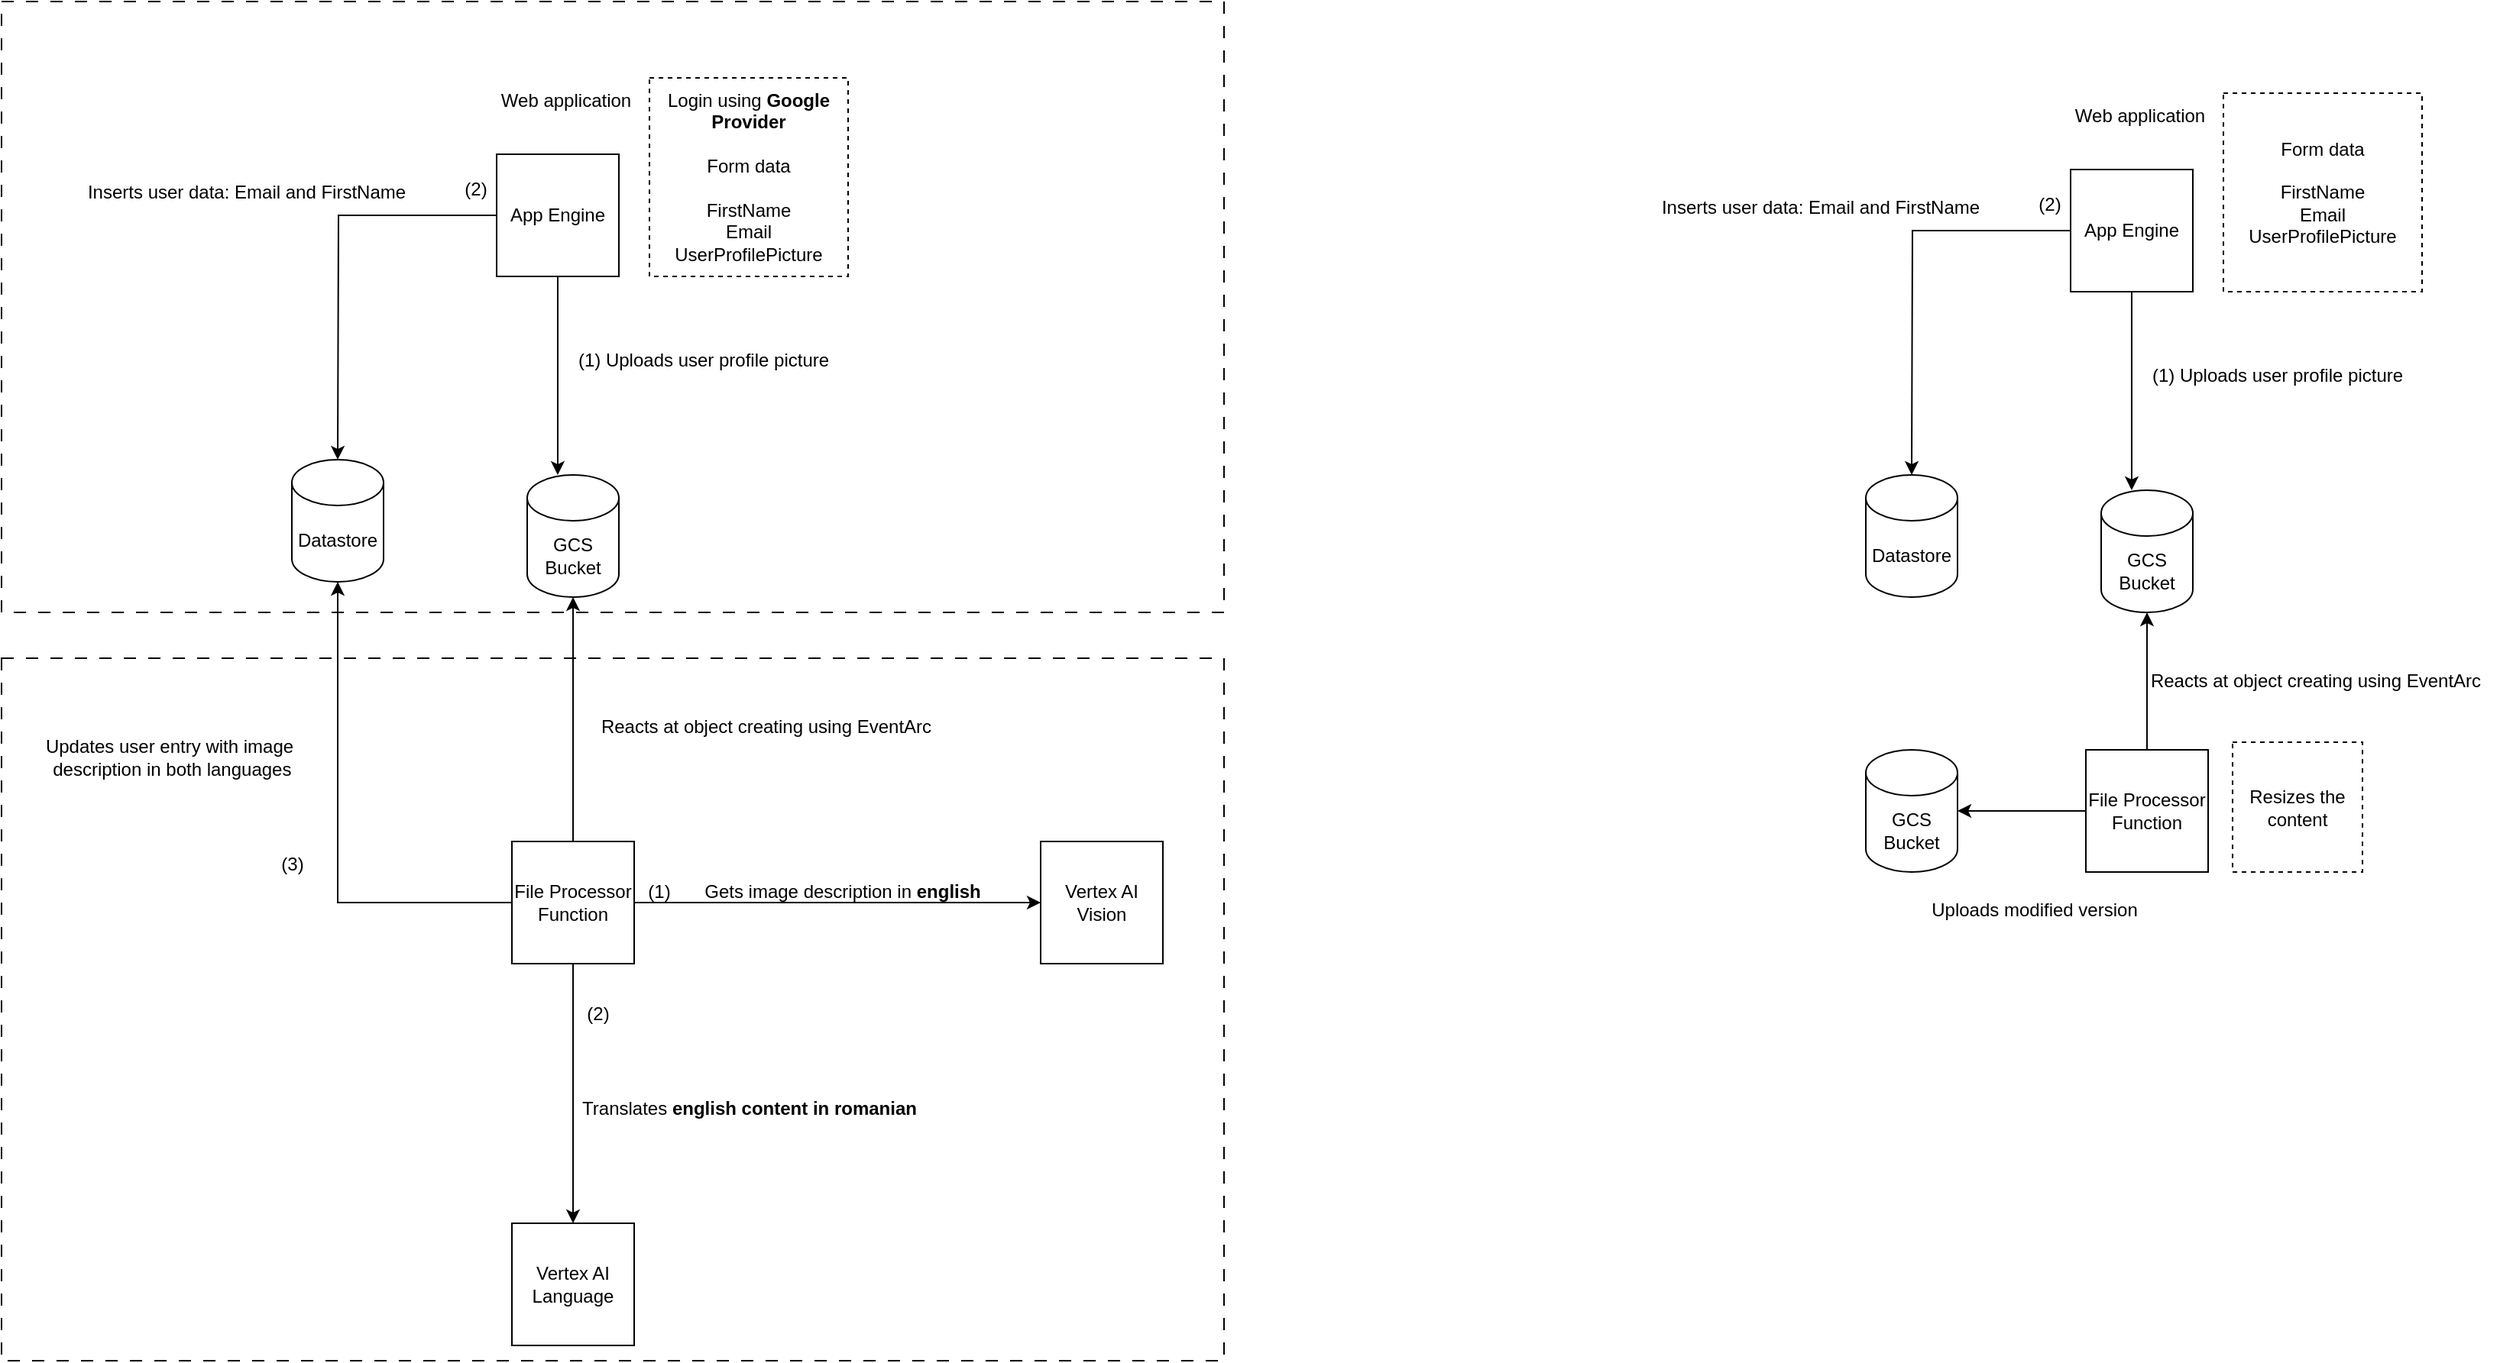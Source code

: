 <mxfile version="24.7.8">
  <diagram name="Pagina-1" id="EP4X0_UBz4R19k_vQG4n">
    <mxGraphModel dx="1444" dy="842" grid="1" gridSize="10" guides="1" tooltips="1" connect="1" arrows="1" fold="1" page="1" pageScale="1" pageWidth="827" pageHeight="1169" math="0" shadow="0">
      <root>
        <mxCell id="0" />
        <mxCell id="1" parent="0" />
        <mxCell id="6kfx1oL6hog9nXVYrXuV-2" value="Web application" style="text;html=1;align=center;verticalAlign=middle;resizable=0;points=[];autosize=1;strokeColor=none;fillColor=none;" parent="1" vertex="1">
          <mxGeometry x="364" y="210" width="110" height="30" as="geometry" />
        </mxCell>
        <mxCell id="6kfx1oL6hog9nXVYrXuV-4" value="Login using &lt;b&gt;Google Provider&lt;/b&gt;&lt;br&gt;&lt;br&gt;Form data&lt;div&gt;&lt;br&gt;&lt;div&gt;FirstName&lt;/div&gt;&lt;div&gt;Email&lt;br&gt;UserProfilePicture&lt;/div&gt;&lt;/div&gt;" style="whiteSpace=wrap;html=1;aspect=fixed;dashed=1;" parent="1" vertex="1">
          <mxGeometry x="474" y="210" width="130" height="130" as="geometry" />
        </mxCell>
        <mxCell id="6kfx1oL6hog9nXVYrXuV-10" style="edgeStyle=orthogonalEdgeStyle;rounded=0;orthogonalLoop=1;jettySize=auto;html=1;" parent="1" source="6kfx1oL6hog9nXVYrXuV-6" edge="1">
          <mxGeometry relative="1" as="geometry">
            <mxPoint x="270" y="460" as="targetPoint" />
          </mxGeometry>
        </mxCell>
        <mxCell id="MmVu8qTS6iBjCmXcakrQ-2" style="edgeStyle=orthogonalEdgeStyle;rounded=0;orthogonalLoop=1;jettySize=auto;html=1;entryX=0.333;entryY=0;entryDx=0;entryDy=0;entryPerimeter=0;" parent="1" source="6kfx1oL6hog9nXVYrXuV-6" target="MmVu8qTS6iBjCmXcakrQ-1" edge="1">
          <mxGeometry relative="1" as="geometry" />
        </mxCell>
        <mxCell id="6kfx1oL6hog9nXVYrXuV-6" value="App Engine" style="whiteSpace=wrap;html=1;aspect=fixed;" parent="1" vertex="1">
          <mxGeometry x="374" y="260" width="80" height="80" as="geometry" />
        </mxCell>
        <mxCell id="6kfx1oL6hog9nXVYrXuV-11" value="Datastore" style="shape=cylinder3;whiteSpace=wrap;html=1;boundedLbl=1;backgroundOutline=1;size=15;" parent="1" vertex="1">
          <mxGeometry x="240" y="460" width="60" height="80" as="geometry" />
        </mxCell>
        <mxCell id="m5ARnOpKfL_dBytGCmh--3" value="" style="edgeStyle=orthogonalEdgeStyle;rounded=0;orthogonalLoop=1;jettySize=auto;html=1;" parent="1" source="6kfx1oL6hog9nXVYrXuV-16" target="m5ARnOpKfL_dBytGCmh--2" edge="1">
          <mxGeometry relative="1" as="geometry" />
        </mxCell>
        <mxCell id="m5ARnOpKfL_dBytGCmh--8" value="" style="edgeStyle=orthogonalEdgeStyle;rounded=0;orthogonalLoop=1;jettySize=auto;html=1;" parent="1" source="6kfx1oL6hog9nXVYrXuV-16" target="m5ARnOpKfL_dBytGCmh--7" edge="1">
          <mxGeometry relative="1" as="geometry" />
        </mxCell>
        <mxCell id="6kfx1oL6hog9nXVYrXuV-16" value="File Processor Function" style="whiteSpace=wrap;html=1;aspect=fixed;" parent="1" vertex="1">
          <mxGeometry x="384" y="710" width="80" height="80" as="geometry" />
        </mxCell>
        <mxCell id="6kfx1oL6hog9nXVYrXuV-18" value="Reacts at object creating using EventArc" style="text;html=1;align=center;verticalAlign=middle;resizable=0;points=[];autosize=1;strokeColor=none;fillColor=none;" parent="1" vertex="1">
          <mxGeometry x="430" y="620" width="240" height="30" as="geometry" />
        </mxCell>
        <mxCell id="MmVu8qTS6iBjCmXcakrQ-1" value="GCS&lt;br&gt;Bucket" style="shape=cylinder3;whiteSpace=wrap;html=1;boundedLbl=1;backgroundOutline=1;size=15;" parent="1" vertex="1">
          <mxGeometry x="394" y="470" width="60" height="80" as="geometry" />
        </mxCell>
        <mxCell id="m5ARnOpKfL_dBytGCmh--1" style="edgeStyle=orthogonalEdgeStyle;rounded=0;orthogonalLoop=1;jettySize=auto;html=1;entryX=0.5;entryY=1;entryDx=0;entryDy=0;entryPerimeter=0;" parent="1" source="6kfx1oL6hog9nXVYrXuV-16" target="MmVu8qTS6iBjCmXcakrQ-1" edge="1">
          <mxGeometry relative="1" as="geometry" />
        </mxCell>
        <mxCell id="m5ARnOpKfL_dBytGCmh--2" value="Vertex AI Vision" style="whiteSpace=wrap;html=1;aspect=fixed;" parent="1" vertex="1">
          <mxGeometry x="730" y="710" width="80" height="80" as="geometry" />
        </mxCell>
        <mxCell id="m5ARnOpKfL_dBytGCmh--4" value="Gets image description in &lt;b&gt;english&lt;/b&gt;" style="text;html=1;align=center;verticalAlign=middle;resizable=0;points=[];autosize=1;strokeColor=none;fillColor=none;" parent="1" vertex="1">
          <mxGeometry x="500" y="728" width="200" height="30" as="geometry" />
        </mxCell>
        <mxCell id="m5ARnOpKfL_dBytGCmh--6" value="(1)" style="text;html=1;align=center;verticalAlign=middle;resizable=0;points=[];autosize=1;strokeColor=none;fillColor=none;" parent="1" vertex="1">
          <mxGeometry x="460" y="728" width="40" height="30" as="geometry" />
        </mxCell>
        <mxCell id="m5ARnOpKfL_dBytGCmh--7" value="Vertex AI Language" style="whiteSpace=wrap;html=1;aspect=fixed;" parent="1" vertex="1">
          <mxGeometry x="384" y="960" width="80" height="80" as="geometry" />
        </mxCell>
        <mxCell id="m5ARnOpKfL_dBytGCmh--9" value="Translates &lt;b&gt;english content in romanian&lt;/b&gt;" style="text;html=1;align=center;verticalAlign=middle;resizable=0;points=[];autosize=1;strokeColor=none;fillColor=none;" parent="1" vertex="1">
          <mxGeometry x="419" y="870" width="240" height="30" as="geometry" />
        </mxCell>
        <mxCell id="m5ARnOpKfL_dBytGCmh--12" value="(2)" style="text;html=1;align=center;verticalAlign=middle;resizable=0;points=[];autosize=1;strokeColor=none;fillColor=none;" parent="1" vertex="1">
          <mxGeometry x="420" y="808" width="40" height="30" as="geometry" />
        </mxCell>
        <mxCell id="m5ARnOpKfL_dBytGCmh--13" style="edgeStyle=orthogonalEdgeStyle;rounded=0;orthogonalLoop=1;jettySize=auto;html=1;entryX=0.5;entryY=1;entryDx=0;entryDy=0;entryPerimeter=0;" parent="1" source="6kfx1oL6hog9nXVYrXuV-16" target="6kfx1oL6hog9nXVYrXuV-11" edge="1">
          <mxGeometry relative="1" as="geometry" />
        </mxCell>
        <mxCell id="m5ARnOpKfL_dBytGCmh--14" value="(3)" style="text;html=1;align=center;verticalAlign=middle;resizable=0;points=[];autosize=1;strokeColor=none;fillColor=none;" parent="1" vertex="1">
          <mxGeometry x="220" y="710" width="40" height="30" as="geometry" />
        </mxCell>
        <mxCell id="m5ARnOpKfL_dBytGCmh--16" value="&lt;span style=&quot;text-wrap: nowrap;&quot;&gt;Updates user entry with image&lt;br&gt;&amp;nbsp;description in both languages&lt;/span&gt;" style="text;html=1;align=center;verticalAlign=middle;whiteSpace=wrap;rounded=0;" parent="1" vertex="1">
          <mxGeometry x="80" y="600" width="160" height="110" as="geometry" />
        </mxCell>
        <mxCell id="m5ARnOpKfL_dBytGCmh--17" value="(1) Uploads user profile picture" style="text;html=1;align=center;verticalAlign=middle;resizable=0;points=[];autosize=1;strokeColor=none;fillColor=none;" parent="1" vertex="1">
          <mxGeometry x="414" y="380" width="190" height="30" as="geometry" />
        </mxCell>
        <mxCell id="m5ARnOpKfL_dBytGCmh--18" value="Inserts user data: Email and FirstName" style="text;html=1;align=center;verticalAlign=middle;resizable=0;points=[];autosize=1;strokeColor=none;fillColor=none;" parent="1" vertex="1">
          <mxGeometry x="95" y="270" width="230" height="30" as="geometry" />
        </mxCell>
        <mxCell id="m5ARnOpKfL_dBytGCmh--19" value="(2)" style="text;html=1;align=center;verticalAlign=middle;resizable=0;points=[];autosize=1;strokeColor=none;fillColor=none;" parent="1" vertex="1">
          <mxGeometry x="340" y="268" width="40" height="30" as="geometry" />
        </mxCell>
        <mxCell id="m5ARnOpKfL_dBytGCmh--20" value="" style="rounded=0;whiteSpace=wrap;html=1;fillColor=none;dashed=1;dashPattern=8 8;" parent="1" vertex="1">
          <mxGeometry x="50" y="160" width="800" height="400" as="geometry" />
        </mxCell>
        <mxCell id="m5ARnOpKfL_dBytGCmh--21" value="" style="rounded=0;whiteSpace=wrap;html=1;fillColor=none;dashed=1;dashPattern=8 8;" parent="1" vertex="1">
          <mxGeometry x="50" y="590" width="800" height="460" as="geometry" />
        </mxCell>
        <mxCell id="Slad80UjuIRQP_r_jYTL-1" value="Web application" style="text;html=1;align=center;verticalAlign=middle;resizable=0;points=[];autosize=1;strokeColor=none;fillColor=none;" vertex="1" parent="1">
          <mxGeometry x="1394" y="220" width="110" height="30" as="geometry" />
        </mxCell>
        <mxCell id="Slad80UjuIRQP_r_jYTL-2" value="Form data&lt;div&gt;&lt;br&gt;&lt;div&gt;FirstName&lt;/div&gt;&lt;div&gt;Email&lt;br&gt;UserProfilePicture&lt;/div&gt;&lt;/div&gt;" style="whiteSpace=wrap;html=1;aspect=fixed;dashed=1;" vertex="1" parent="1">
          <mxGeometry x="1504" y="220" width="130" height="130" as="geometry" />
        </mxCell>
        <mxCell id="Slad80UjuIRQP_r_jYTL-3" style="edgeStyle=orthogonalEdgeStyle;rounded=0;orthogonalLoop=1;jettySize=auto;html=1;" edge="1" parent="1" source="Slad80UjuIRQP_r_jYTL-5">
          <mxGeometry relative="1" as="geometry">
            <mxPoint x="1300" y="470" as="targetPoint" />
          </mxGeometry>
        </mxCell>
        <mxCell id="Slad80UjuIRQP_r_jYTL-4" style="edgeStyle=orthogonalEdgeStyle;rounded=0;orthogonalLoop=1;jettySize=auto;html=1;entryX=0.333;entryY=0;entryDx=0;entryDy=0;entryPerimeter=0;" edge="1" parent="1" source="Slad80UjuIRQP_r_jYTL-5" target="Slad80UjuIRQP_r_jYTL-11">
          <mxGeometry relative="1" as="geometry" />
        </mxCell>
        <mxCell id="Slad80UjuIRQP_r_jYTL-5" value="App Engine" style="whiteSpace=wrap;html=1;aspect=fixed;" vertex="1" parent="1">
          <mxGeometry x="1404" y="270" width="80" height="80" as="geometry" />
        </mxCell>
        <mxCell id="Slad80UjuIRQP_r_jYTL-6" value="Datastore" style="shape=cylinder3;whiteSpace=wrap;html=1;boundedLbl=1;backgroundOutline=1;size=15;" vertex="1" parent="1">
          <mxGeometry x="1270" y="470" width="60" height="80" as="geometry" />
        </mxCell>
        <mxCell id="Slad80UjuIRQP_r_jYTL-9" value="File Processor Function" style="whiteSpace=wrap;html=1;aspect=fixed;" vertex="1" parent="1">
          <mxGeometry x="1414" y="650" width="80" height="80" as="geometry" />
        </mxCell>
        <mxCell id="Slad80UjuIRQP_r_jYTL-10" value="Reacts at object creating using EventArc" style="text;html=1;align=center;verticalAlign=middle;resizable=0;points=[];autosize=1;strokeColor=none;fillColor=none;" vertex="1" parent="1">
          <mxGeometry x="1444" y="590" width="240" height="30" as="geometry" />
        </mxCell>
        <mxCell id="Slad80UjuIRQP_r_jYTL-11" value="GCS&lt;br&gt;Bucket" style="shape=cylinder3;whiteSpace=wrap;html=1;boundedLbl=1;backgroundOutline=1;size=15;" vertex="1" parent="1">
          <mxGeometry x="1424" y="480" width="60" height="80" as="geometry" />
        </mxCell>
        <mxCell id="Slad80UjuIRQP_r_jYTL-12" style="edgeStyle=orthogonalEdgeStyle;rounded=0;orthogonalLoop=1;jettySize=auto;html=1;entryX=0.5;entryY=1;entryDx=0;entryDy=0;entryPerimeter=0;" edge="1" parent="1" source="Slad80UjuIRQP_r_jYTL-9" target="Slad80UjuIRQP_r_jYTL-11">
          <mxGeometry relative="1" as="geometry" />
        </mxCell>
        <mxCell id="Slad80UjuIRQP_r_jYTL-22" value="(1) Uploads user profile picture" style="text;html=1;align=center;verticalAlign=middle;resizable=0;points=[];autosize=1;strokeColor=none;fillColor=none;" vertex="1" parent="1">
          <mxGeometry x="1444" y="390" width="190" height="30" as="geometry" />
        </mxCell>
        <mxCell id="Slad80UjuIRQP_r_jYTL-23" value="Inserts user data: Email and FirstName" style="text;html=1;align=center;verticalAlign=middle;resizable=0;points=[];autosize=1;strokeColor=none;fillColor=none;" vertex="1" parent="1">
          <mxGeometry x="1125" y="280" width="230" height="30" as="geometry" />
        </mxCell>
        <mxCell id="Slad80UjuIRQP_r_jYTL-24" value="(2)" style="text;html=1;align=center;verticalAlign=middle;resizable=0;points=[];autosize=1;strokeColor=none;fillColor=none;" vertex="1" parent="1">
          <mxGeometry x="1370" y="278" width="40" height="30" as="geometry" />
        </mxCell>
        <mxCell id="Slad80UjuIRQP_r_jYTL-27" value="GCS&lt;br&gt;Bucket" style="shape=cylinder3;whiteSpace=wrap;html=1;boundedLbl=1;backgroundOutline=1;size=15;" vertex="1" parent="1">
          <mxGeometry x="1270" y="650" width="60" height="80" as="geometry" />
        </mxCell>
        <mxCell id="Slad80UjuIRQP_r_jYTL-28" value="Resizes the content" style="whiteSpace=wrap;html=1;aspect=fixed;dashed=1;" vertex="1" parent="1">
          <mxGeometry x="1510" y="645" width="85" height="85" as="geometry" />
        </mxCell>
        <mxCell id="Slad80UjuIRQP_r_jYTL-30" value="Uploads modified version" style="text;html=1;align=center;verticalAlign=middle;resizable=0;points=[];autosize=1;strokeColor=none;fillColor=none;" vertex="1" parent="1">
          <mxGeometry x="1300" y="740" width="160" height="30" as="geometry" />
        </mxCell>
        <mxCell id="Slad80UjuIRQP_r_jYTL-31" style="edgeStyle=orthogonalEdgeStyle;rounded=0;orthogonalLoop=1;jettySize=auto;html=1;entryX=1;entryY=0.5;entryDx=0;entryDy=0;entryPerimeter=0;" edge="1" parent="1" source="Slad80UjuIRQP_r_jYTL-9" target="Slad80UjuIRQP_r_jYTL-27">
          <mxGeometry relative="1" as="geometry" />
        </mxCell>
      </root>
    </mxGraphModel>
  </diagram>
</mxfile>
